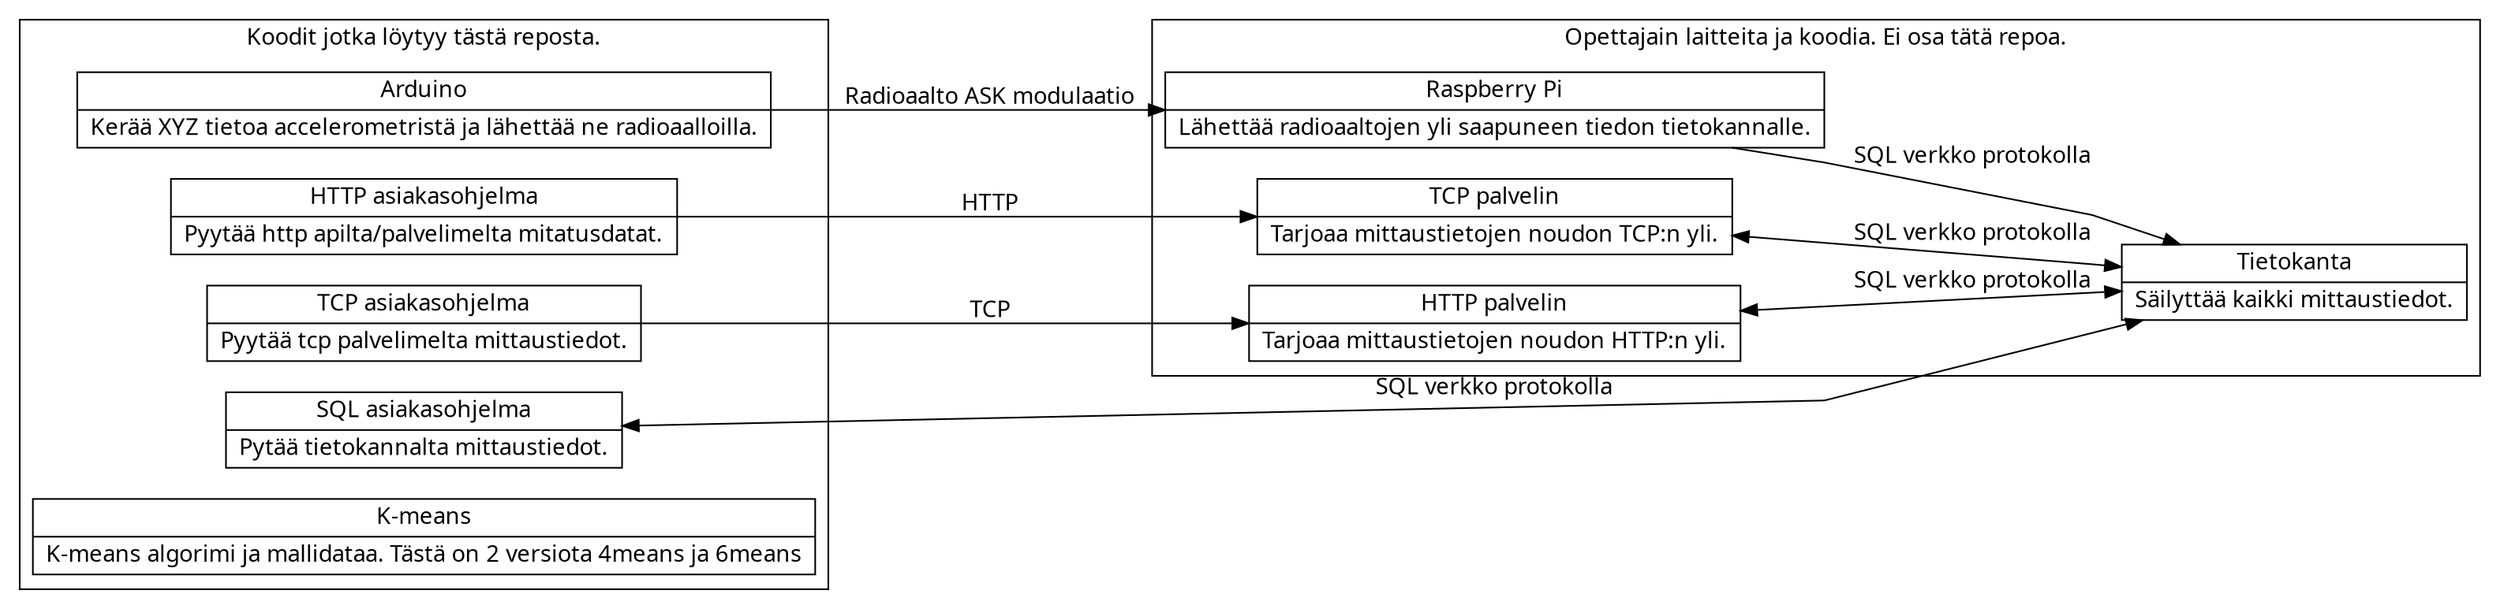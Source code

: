 digraph järjestelmäarkkitehtuuri {
	// graph atributes
	fontname = "Source Code Pro"
	node [
		fontname = "Source Code Pro"
		shape = "record"
	]
	edge [
		fontname = "Source Code Pro"
	]
  	graph [
		rankdir = "LR";
		splines=polyline;
	]

	//the shapes and text
	subgraph cluster_0 {
		label="Koodit jotka löytyy tästä reposta.";
		
		Arduino [ label="
			Arduino
			|
			Kerää XYZ tietoa accelerometristä ja lähettää ne radioaalloilla.\l
		"];

		SQLAsiakas [label="
			SQL asiakasohjelma
			|
			Pytää tietokannalta mittaustiedot.\l
		"]

		HTTPAsiakas [label="
			HTTP asiakasohjelma
			|
			Pyytää http apilta/palvelimelta mitatusdatat.\l
		"]

		TCPAsiakas [label="
			TCP asiakasohjelma
			|
			Pyytää tcp palvelimelta mittaustiedot.\l
		"]

		KMEANS [label="
			K-means
			|
			K-means algorimi ja mallidataa. Tästä on 2 versiota 4means ja 6means\l
		"]
	}

	subgraph cluster_1{
		label="Opettajain laitteita ja koodia. Ei osa tätä repoa.";

		RaspberryPi [label="
			Raspberry Pi
			|
			Lähettää radioaaltojen yli saapuneen tiedon tietokannalle.\l
		"];

		Tietokanta [label="
			Tietokanta
			|
			Säilyttää kaikki mittaustiedot.\l
		"];

		TCPpalvelin [label="
			TCP palvelin
			|
			Tarjoaa mittaustietojen noudon TCP:n yli.\l
		"]

		HTTPpalvelin [label="
			HTTP palvelin
			|
			Tarjoaa mittaustietojen noudon HTTP:n yli.\l
		"]
	}

	// connections
	Arduino->RaspberryPi [label="Radioaalto ASK modulaatio"];
	RaspberryPi->Tietokanta [label="SQL verkko protokolla"];
	TCPpalvelin->Tietokanta [label="SQL verkko protokolla"; dir=both];
	HTTPpalvelin->Tietokanta [label="SQL verkko protokolla"; dir=both]
	SQLAsiakas->Tietokanta [label="SQL verkko protokolla"; dir=both];
	HTTPAsiakas->TCPpalvelin [label="HTTP"];
	TCPAsiakas->HTTPpalvelin [label="TCP"];
}
